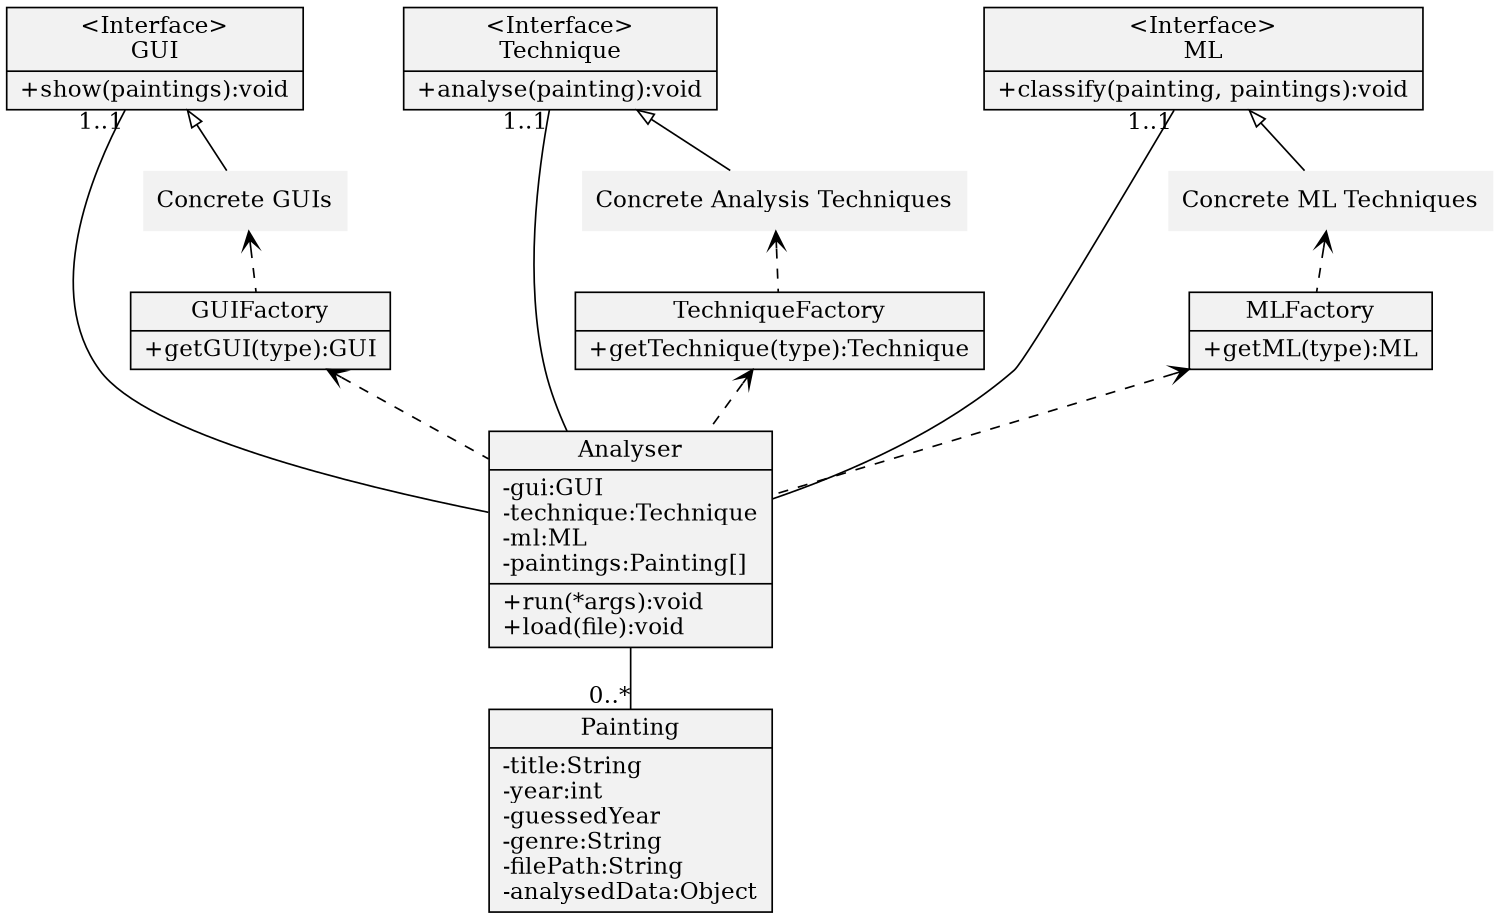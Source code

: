 digraph hierarchy {
  graph[nodesep=0.5, ranksep=0.5]
  size="10,10"
  node[shape=record,style=filled,fillcolor=gray95]
  edge[dir=back]


  analyser[label = "{Analyser|-gui:GUI\l-technique:Technique\l-ml:ML\l-paintings:Painting[]\l|+run(*args):void\l+load(file):void\l}"]
  painting[label = "{Painting|-title:String\l-year:int\l-guessedYear\l-genre:String\l-filePath:String\l-analysedData:Object}"]

  gui[label = "{\<Interface\>\nGUI|+show(paintings):void}"]
  guiFact[label = "{GUIFactory|+getGUI(type):GUI}"]
  guiConc[label = "Concrete GUIs", shape=plaintext]

  technique[label = "{\<Interface\>\nTechnique|+analyse(painting):void}"]
  techFact[label = "{TechniqueFactory|+getTechnique(type):Technique}"]
  techConc[label = "Concrete Analysis Techniques", shape=plaintext]

  ml[label = "{\<Interface\>\nML|+classify(painting, paintings):void}"]
  mlFact[label = "{MLFactory|+getML(type):ML}"]
  mlConc[label = "Concrete ML Techniques", shape=plaintext]

  // Use
  edge[style=dashed, arrowtail=vee]
  guiFact -> analyser
  techFact -> analyser
  mlFact -> analyser

  mlConc -> mlFact
  techConc -> techFact
  guiConc -> guiFact

  // Inheritance
  edge[style=filled, arrowtail=empty]
  ml -> mlConc
  technique -> techConc
  gui -> guiConc
  
  // 1..1 Relations
  edge[arrowtail=none]
  gui -> analyser[taillabel="1..1"]
  technique -> analyser[taillabel="1..1"]
  ml -> analyser[taillabel="1..1"]
  analyser -> painting[headlabel="0..*"]
}
